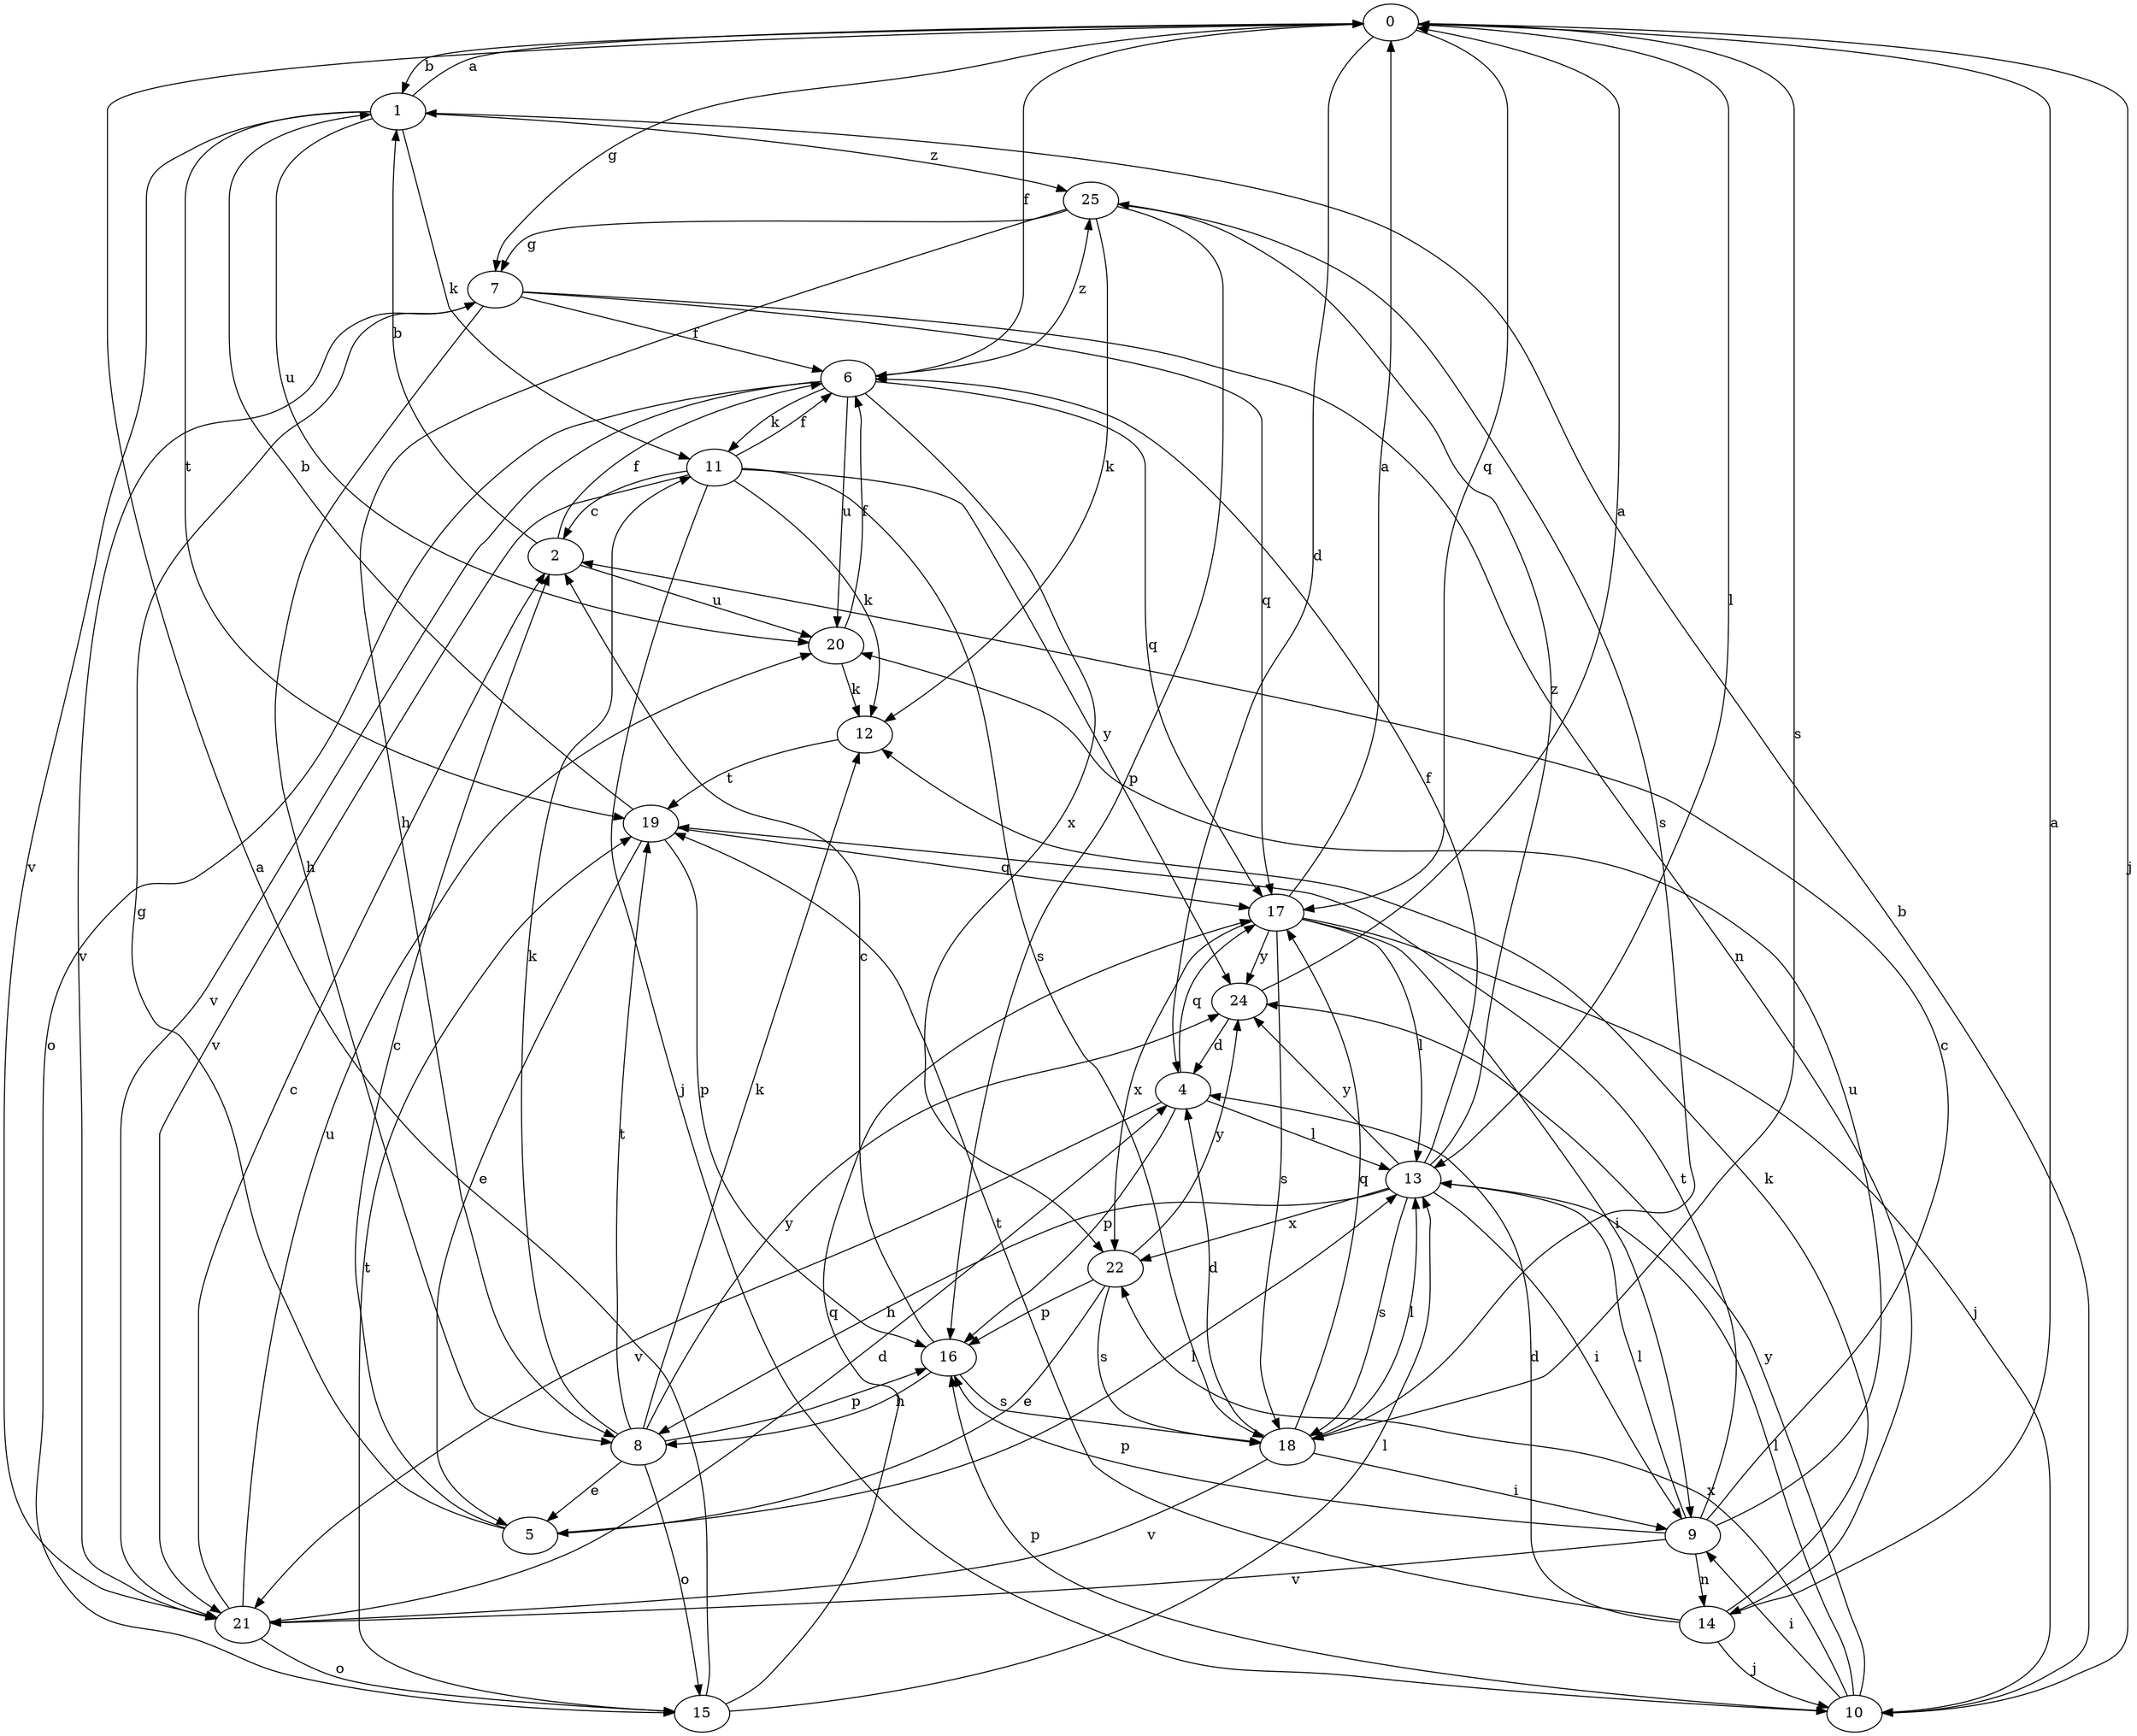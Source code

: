 strict digraph  {
0;
1;
2;
4;
5;
6;
7;
8;
9;
10;
11;
12;
13;
14;
15;
16;
17;
18;
19;
20;
21;
22;
24;
25;
0 -> 1  [label=b];
0 -> 4  [label=d];
0 -> 6  [label=f];
0 -> 7  [label=g];
0 -> 10  [label=j];
0 -> 13  [label=l];
0 -> 17  [label=q];
0 -> 18  [label=s];
1 -> 0  [label=a];
1 -> 11  [label=k];
1 -> 19  [label=t];
1 -> 20  [label=u];
1 -> 21  [label=v];
1 -> 25  [label=z];
2 -> 1  [label=b];
2 -> 6  [label=f];
2 -> 20  [label=u];
4 -> 13  [label=l];
4 -> 16  [label=p];
4 -> 17  [label=q];
4 -> 21  [label=v];
5 -> 2  [label=c];
5 -> 7  [label=g];
5 -> 13  [label=l];
6 -> 11  [label=k];
6 -> 15  [label=o];
6 -> 17  [label=q];
6 -> 20  [label=u];
6 -> 21  [label=v];
6 -> 22  [label=x];
6 -> 25  [label=z];
7 -> 6  [label=f];
7 -> 8  [label=h];
7 -> 14  [label=n];
7 -> 17  [label=q];
7 -> 21  [label=v];
8 -> 5  [label=e];
8 -> 11  [label=k];
8 -> 12  [label=k];
8 -> 15  [label=o];
8 -> 16  [label=p];
8 -> 19  [label=t];
8 -> 24  [label=y];
9 -> 2  [label=c];
9 -> 13  [label=l];
9 -> 14  [label=n];
9 -> 16  [label=p];
9 -> 19  [label=t];
9 -> 20  [label=u];
9 -> 21  [label=v];
10 -> 1  [label=b];
10 -> 9  [label=i];
10 -> 13  [label=l];
10 -> 16  [label=p];
10 -> 22  [label=x];
10 -> 24  [label=y];
11 -> 2  [label=c];
11 -> 6  [label=f];
11 -> 10  [label=j];
11 -> 12  [label=k];
11 -> 18  [label=s];
11 -> 21  [label=v];
11 -> 24  [label=y];
12 -> 19  [label=t];
13 -> 6  [label=f];
13 -> 8  [label=h];
13 -> 9  [label=i];
13 -> 18  [label=s];
13 -> 22  [label=x];
13 -> 24  [label=y];
13 -> 25  [label=z];
14 -> 0  [label=a];
14 -> 4  [label=d];
14 -> 10  [label=j];
14 -> 12  [label=k];
14 -> 19  [label=t];
15 -> 0  [label=a];
15 -> 13  [label=l];
15 -> 17  [label=q];
15 -> 19  [label=t];
16 -> 2  [label=c];
16 -> 8  [label=h];
16 -> 18  [label=s];
17 -> 0  [label=a];
17 -> 9  [label=i];
17 -> 10  [label=j];
17 -> 13  [label=l];
17 -> 18  [label=s];
17 -> 22  [label=x];
17 -> 24  [label=y];
18 -> 4  [label=d];
18 -> 9  [label=i];
18 -> 13  [label=l];
18 -> 17  [label=q];
18 -> 21  [label=v];
19 -> 1  [label=b];
19 -> 5  [label=e];
19 -> 16  [label=p];
19 -> 17  [label=q];
20 -> 6  [label=f];
20 -> 12  [label=k];
21 -> 2  [label=c];
21 -> 4  [label=d];
21 -> 15  [label=o];
21 -> 20  [label=u];
22 -> 5  [label=e];
22 -> 16  [label=p];
22 -> 18  [label=s];
22 -> 24  [label=y];
24 -> 0  [label=a];
24 -> 4  [label=d];
25 -> 7  [label=g];
25 -> 8  [label=h];
25 -> 12  [label=k];
25 -> 16  [label=p];
25 -> 18  [label=s];
}
